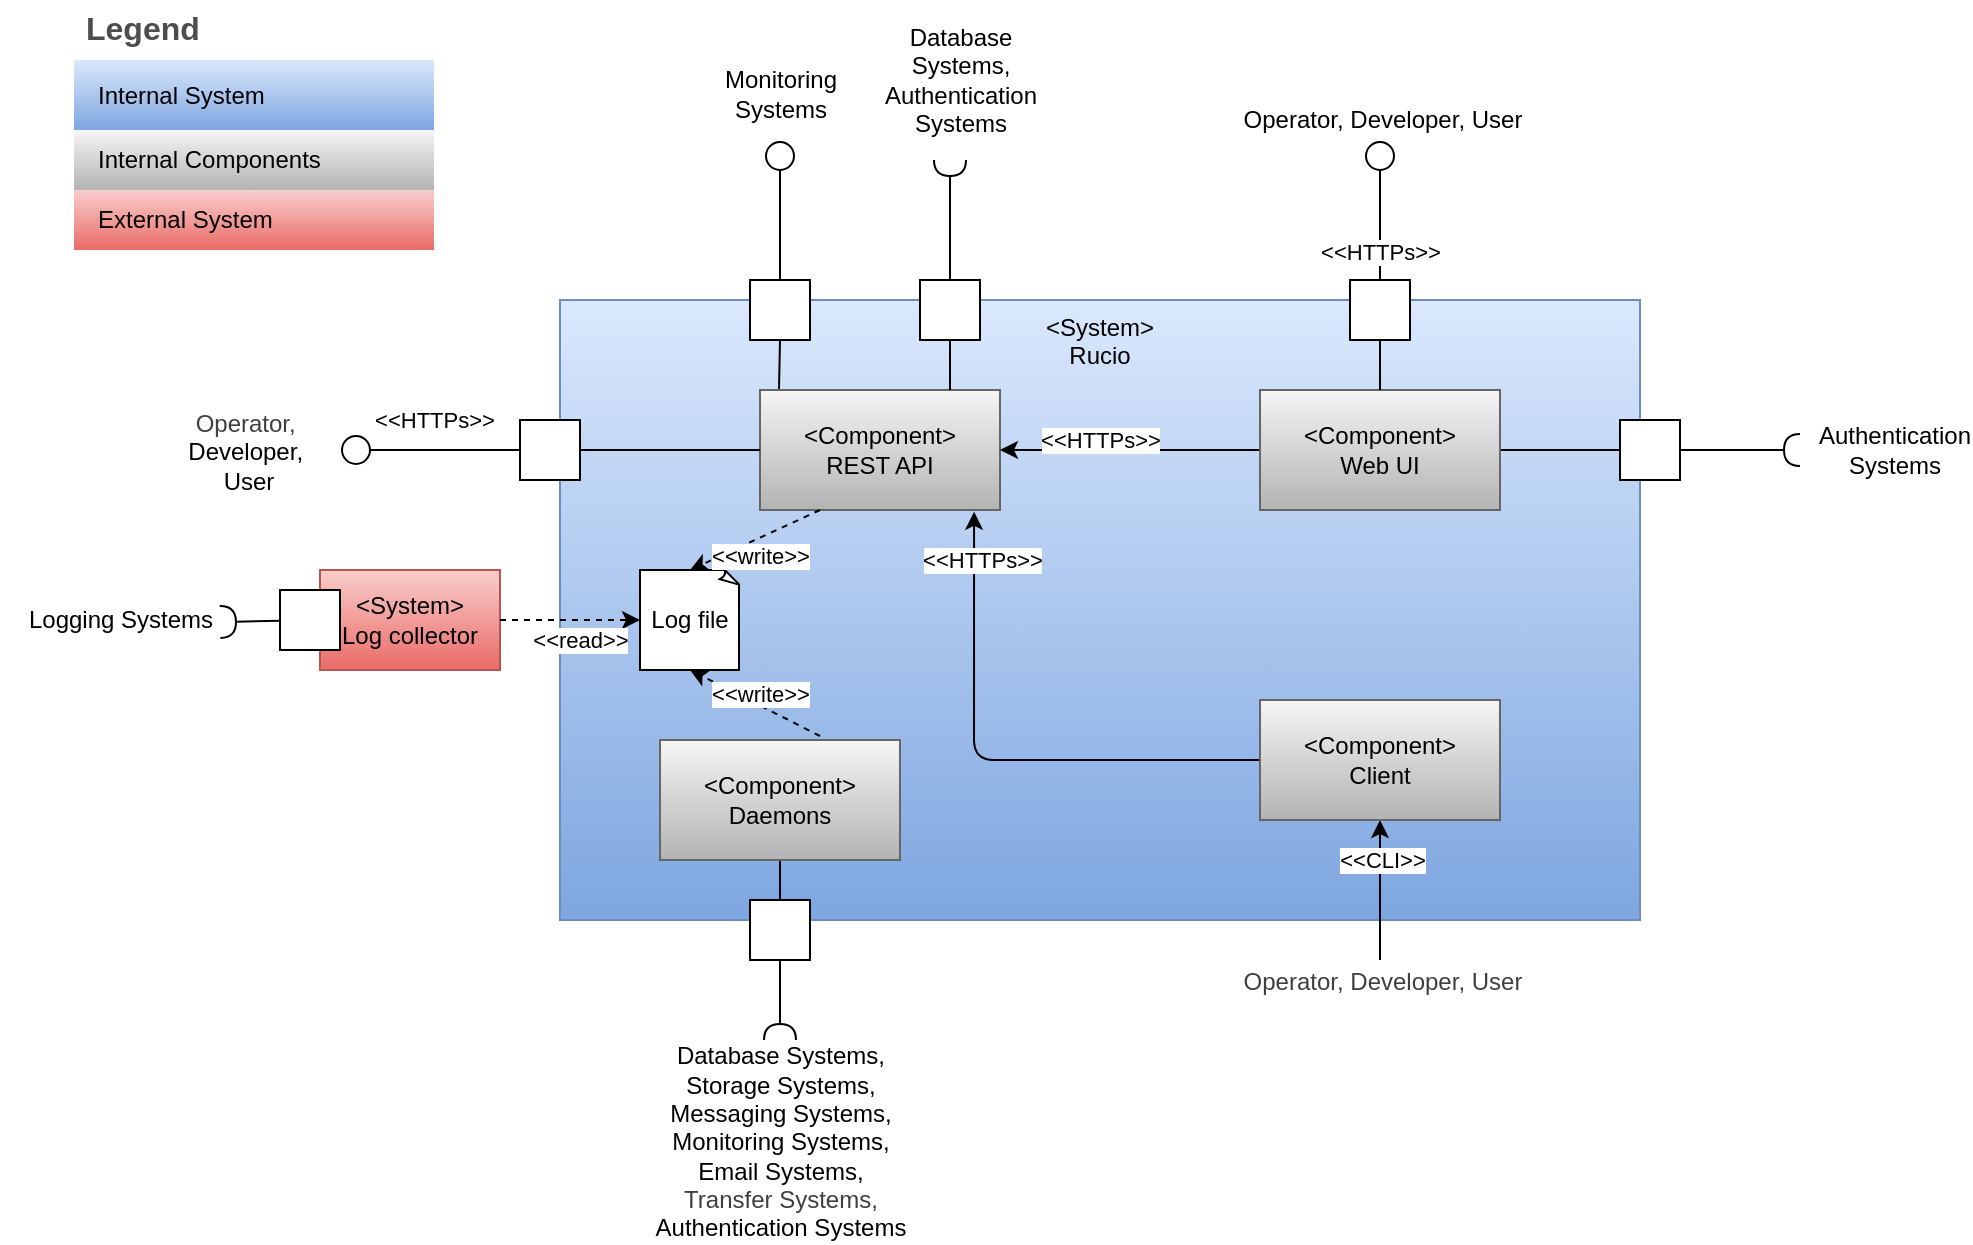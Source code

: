 <mxfile>
    <diagram name="Page-1" id="HeY2LeON4eZHRDTgvdxS">
        <mxGraphModel dx="1593" dy="1629" grid="1" gridSize="10" guides="1" tooltips="1" connect="1" arrows="1" fold="1" page="1" pageScale="1" pageWidth="827" pageHeight="1169" background="#ffffff" math="0" shadow="0">
            <root>
                <mxCell id="0"/>
                <mxCell id="1" parent="0"/>
                <mxCell id="5" value="&amp;lt;System&amp;gt;&lt;br&gt;Rucio" style="rounded=0;whiteSpace=wrap;html=1;fillColor=#dae8fc;gradientColor=#7ea6e0;strokeColor=#6c8ebf;verticalAlign=top;" parent="1" vertex="1">
                    <mxGeometry x="-170" y="-100" width="540" height="310" as="geometry"/>
                </mxCell>
                <mxCell id="6" value="Legend" style="shape=table;startSize=30;container=1;collapsible=0;childLayout=tableLayout;fontSize=16;align=left;verticalAlign=top;fillColor=none;strokeColor=none;fontColor=#4D4D4D;fontStyle=1;spacingLeft=6;spacing=0;resizable=0;" parent="1" vertex="1">
                    <mxGeometry x="-413" y="-250" width="180" height="125" as="geometry"/>
                </mxCell>
                <mxCell id="7" value="" style="shape=tableRow;horizontal=0;startSize=0;swimlaneHead=0;swimlaneBody=0;strokeColor=inherit;top=0;left=0;bottom=0;right=0;collapsible=0;dropTarget=0;fillColor=none;points=[[0,0.5],[1,0.5]];portConstraint=eastwest;fontSize=12;" parent="6" vertex="1">
                    <mxGeometry y="30" width="180" height="35" as="geometry"/>
                </mxCell>
                <mxCell id="8" value="&lt;span style=&quot;color: rgb(0, 0, 0);&quot;&gt;Internal System&lt;/span&gt;" style="shape=partialRectangle;html=1;whiteSpace=wrap;connectable=0;strokeColor=#6c8ebf;overflow=hidden;fillColor=#dae8fc;top=0;left=0;bottom=0;right=0;pointerEvents=1;fontSize=12;align=left;gradientColor=#7ea6e0;spacingLeft=10;spacingRight=4;" parent="7" vertex="1">
                    <mxGeometry width="180" height="35" as="geometry">
                        <mxRectangle width="180" height="35" as="alternateBounds"/>
                    </mxGeometry>
                </mxCell>
                <mxCell id="9" value="" style="shape=tableRow;horizontal=0;startSize=0;swimlaneHead=0;swimlaneBody=0;strokeColor=#6c8ebf;top=0;left=0;bottom=0;right=0;collapsible=0;dropTarget=0;fillColor=#dae8fc;points=[[0,0.5],[1,0.5]];portConstraint=eastwest;fontSize=12;gradientColor=#7ea6e0;" parent="6" vertex="1">
                    <mxGeometry y="65" width="180" height="30" as="geometry"/>
                </mxCell>
                <mxCell id="10" value="&lt;span style=&quot;color: rgb(0, 0, 0);&quot;&gt;Internal Components&lt;/span&gt;" style="shape=partialRectangle;html=1;whiteSpace=wrap;connectable=0;strokeColor=#666666;overflow=hidden;fillColor=#f5f5f5;top=0;left=0;bottom=0;right=0;pointerEvents=1;fontSize=12;align=left;gradientColor=#b3b3b3;spacingLeft=10;spacingRight=4;" parent="9" vertex="1">
                    <mxGeometry width="180" height="30" as="geometry">
                        <mxRectangle width="180" height="30" as="alternateBounds"/>
                    </mxGeometry>
                </mxCell>
                <mxCell id="70" value="" style="shape=tableRow;horizontal=0;startSize=0;swimlaneHead=0;swimlaneBody=0;strokeColor=#b85450;top=0;left=0;bottom=0;right=0;collapsible=0;dropTarget=0;fillColor=#f8cecc;points=[[0,0.5],[1,0.5]];portConstraint=eastwest;fontSize=12;gradientColor=#ea6b66;" parent="6" vertex="1">
                    <mxGeometry y="95" width="180" height="30" as="geometry"/>
                </mxCell>
                <mxCell id="71" value="&lt;span style=&quot;color: rgb(0, 0, 0);&quot;&gt;External System&lt;/span&gt;" style="shape=partialRectangle;html=1;whiteSpace=wrap;connectable=0;strokeColor=#b85450;overflow=hidden;fillColor=#f8cecc;top=0;left=0;bottom=0;right=0;pointerEvents=1;fontSize=12;align=left;gradientColor=#ea6b66;spacingLeft=10;spacingRight=4;" parent="70" vertex="1">
                    <mxGeometry width="180" height="30" as="geometry">
                        <mxRectangle width="180" height="30" as="alternateBounds"/>
                    </mxGeometry>
                </mxCell>
                <mxCell id="77" style="edgeStyle=none;html=1;entryX=1;entryY=0.5;entryDx=0;entryDy=0;endArrow=none;endFill=0;exitX=0.079;exitY=0.017;exitDx=0;exitDy=0;exitPerimeter=0;" edge="1" parent="1" source="11" target="74">
                    <mxGeometry relative="1" as="geometry">
                        <mxPoint x="-45" y="-55" as="sourcePoint"/>
                    </mxGeometry>
                </mxCell>
                <mxCell id="11" value="&amp;lt;Component&amp;gt;&lt;br&gt;REST API" style="rounded=0;whiteSpace=wrap;html=1;fillColor=#f5f5f5;gradientColor=#b3b3b3;strokeColor=#666666;" parent="1" vertex="1">
                    <mxGeometry x="-70" y="-55" width="120" height="60" as="geometry"/>
                </mxCell>
                <mxCell id="12" value="&amp;lt;&amp;lt;HTTPs&amp;gt;&amp;gt;" style="edgeStyle=orthogonalEdgeStyle;rounded=0;orthogonalLoop=1;jettySize=auto;html=1;entryX=1;entryY=0.5;entryDx=0;entryDy=0;" parent="1" source="13" target="11" edge="1">
                    <mxGeometry x="0.231" y="-5" relative="1" as="geometry">
                        <mxPoint as="offset"/>
                    </mxGeometry>
                </mxCell>
                <mxCell id="46" style="edgeStyle=none;html=1;entryX=0.5;entryY=1;entryDx=0;entryDy=0;endArrow=none;endFill=0;" parent="1" source="13" target="45" edge="1">
                    <mxGeometry relative="1" as="geometry"/>
                </mxCell>
                <mxCell id="13" value="&lt;span style=&quot;color: rgb(0, 0, 0);&quot;&gt;&amp;lt;Component&amp;gt;&lt;/span&gt;&lt;br&gt;Web UI" style="rounded=0;whiteSpace=wrap;html=1;fillColor=#f5f5f5;gradientColor=#b3b3b3;strokeColor=#666666;" parent="1" vertex="1">
                    <mxGeometry x="180" y="-55" width="120" height="60" as="geometry"/>
                </mxCell>
                <mxCell id="14" style="edgeStyle=orthogonalEdgeStyle;rounded=0;orthogonalLoop=1;jettySize=auto;html=1;endArrow=none;endFill=0;startArrow=classic;startFill=1;" parent="1" source="16" edge="1">
                    <mxGeometry relative="1" as="geometry">
                        <mxPoint x="240" y="230" as="targetPoint"/>
                    </mxGeometry>
                </mxCell>
                <mxCell id="15" value="&amp;lt;&amp;lt;CLI&amp;gt;&amp;gt;" style="edgeLabel;html=1;align=center;verticalAlign=middle;resizable=0;points=[];" parent="14" vertex="1" connectable="0">
                    <mxGeometry x="0.065" relative="1" as="geometry">
                        <mxPoint y="-17" as="offset"/>
                    </mxGeometry>
                </mxCell>
                <mxCell id="32" value="&lt;span style=&quot;color: rgb(63, 63, 63); font-size: 12px;&quot;&gt;Operator, Developer, User&lt;/span&gt;" style="edgeLabel;html=1;align=center;verticalAlign=middle;resizable=0;points=[];" parent="14" vertex="1" connectable="0">
                    <mxGeometry x="0.311" relative="1" as="geometry">
                        <mxPoint y="35" as="offset"/>
                    </mxGeometry>
                </mxCell>
                <mxCell id="35" style="edgeStyle=orthogonalEdgeStyle;html=1;entryX=0.892;entryY=1.015;entryDx=0;entryDy=0;entryPerimeter=0;" parent="1" source="16" target="11" edge="1">
                    <mxGeometry relative="1" as="geometry">
                        <mxPoint x="28" y="4" as="targetPoint"/>
                        <Array as="points">
                            <mxPoint x="37" y="130"/>
                        </Array>
                    </mxGeometry>
                </mxCell>
                <mxCell id="36" value="&amp;lt;&amp;lt;HTTPs&amp;gt;&amp;gt;" style="edgeLabel;html=1;align=center;verticalAlign=middle;resizable=0;points=[];" parent="35" vertex="1" connectable="0">
                    <mxGeometry x="-0.328" y="2" relative="1" as="geometry">
                        <mxPoint x="-50" y="-102" as="offset"/>
                    </mxGeometry>
                </mxCell>
                <mxCell id="16" value="&lt;span style=&quot;color: rgb(0, 0, 0);&quot;&gt;&amp;lt;Component&amp;gt;&lt;/span&gt;&lt;br&gt;Client" style="rounded=0;whiteSpace=wrap;html=1;fillColor=#f5f5f5;gradientColor=#b3b3b3;strokeColor=#666666;" parent="1" vertex="1">
                    <mxGeometry x="180" y="100" width="120" height="60" as="geometry"/>
                </mxCell>
                <mxCell id="17" style="edgeStyle=orthogonalEdgeStyle;rounded=0;orthogonalLoop=1;jettySize=auto;html=1;endArrow=halfCircle;endFill=0;" parent="1" source="20" edge="1">
                    <mxGeometry relative="1" as="geometry">
                        <mxPoint x="25" y="-170" as="targetPoint"/>
                        <Array as="points">
                            <mxPoint x="25" y="-150"/>
                            <mxPoint x="25" y="-150"/>
                        </Array>
                    </mxGeometry>
                </mxCell>
                <mxCell id="41" value="&lt;font style=&quot;font-size: 12px;&quot;&gt;Database &lt;br&gt;Systems,&lt;/font&gt;&lt;div&gt;&lt;font style=&quot;font-size: 12px;&quot; color=&quot;#000000&quot;&gt;Authentication &lt;br&gt;Systems&lt;/font&gt;&lt;/div&gt;" style="edgeLabel;html=1;align=center;verticalAlign=middle;resizable=0;points=[];" parent="17" vertex="1" connectable="0">
                    <mxGeometry x="0.186" y="-1" relative="1" as="geometry">
                        <mxPoint x="4" y="-65" as="offset"/>
                    </mxGeometry>
                </mxCell>
                <mxCell id="19" style="edgeStyle=orthogonalEdgeStyle;rounded=0;orthogonalLoop=1;jettySize=auto;html=1;endArrow=none;endFill=0;" parent="1" source="20" edge="1">
                    <mxGeometry relative="1" as="geometry">
                        <mxPoint x="25" y="-55" as="targetPoint"/>
                    </mxGeometry>
                </mxCell>
                <mxCell id="20" value="" style="fontStyle=0;labelPosition=right;verticalLabelPosition=middle;align=left;verticalAlign=middle;spacingLeft=2;direction=south;" parent="1" vertex="1">
                    <mxGeometry x="10" y="-110" width="30" height="30" as="geometry"/>
                </mxCell>
                <mxCell id="21" style="edgeStyle=orthogonalEdgeStyle;rounded=0;orthogonalLoop=1;jettySize=auto;html=1;endArrow=circle;endFill=0;" parent="1" source="25" edge="1">
                    <mxGeometry relative="1" as="geometry">
                        <mxPoint x="240" y="-180" as="targetPoint"/>
                    </mxGeometry>
                </mxCell>
                <mxCell id="22" value="&lt;span style=&quot;font-size: 12px;&quot;&gt;Operator, Developer, User&lt;/span&gt;" style="edgeLabel;html=1;align=center;verticalAlign=middle;resizable=0;points=[];" parent="21" vertex="1" connectable="0">
                    <mxGeometry x="0.106" y="-1" relative="1" as="geometry">
                        <mxPoint x="-1" y="-42" as="offset"/>
                    </mxGeometry>
                </mxCell>
                <mxCell id="23" style="edgeStyle=orthogonalEdgeStyle;rounded=0;orthogonalLoop=1;jettySize=auto;html=1;endArrow=none;endFill=0;" parent="1" source="25" target="13" edge="1">
                    <mxGeometry relative="1" as="geometry"/>
                </mxCell>
                <mxCell id="24" value="&amp;lt;&amp;lt;HTTPs&amp;gt;&amp;gt;" style="edgeLabel;html=1;align=center;verticalAlign=middle;resizable=0;points=[];" parent="23" vertex="1" connectable="0">
                    <mxGeometry x="0.033" y="1" relative="1" as="geometry">
                        <mxPoint x="1" y="-56" as="offset"/>
                    </mxGeometry>
                </mxCell>
                <mxCell id="25" value="" style="fontStyle=0;labelPosition=right;verticalLabelPosition=middle;align=left;verticalAlign=middle;spacingLeft=2;direction=south;" parent="1" vertex="1">
                    <mxGeometry x="225" y="-110" width="30" height="30" as="geometry"/>
                </mxCell>
                <mxCell id="26" style="edgeStyle=orthogonalEdgeStyle;rounded=0;orthogonalLoop=1;jettySize=auto;html=1;entryX=0;entryY=0.5;entryDx=0;entryDy=0;endArrow=none;endFill=0;" parent="1" source="29" target="11" edge="1">
                    <mxGeometry relative="1" as="geometry"/>
                </mxCell>
                <mxCell id="27" value="&amp;lt;&amp;lt;HTTPs&amp;gt;&amp;gt;" style="edgeLabel;html=1;align=center;verticalAlign=middle;resizable=0;points=[];" parent="26" vertex="1" connectable="0">
                    <mxGeometry x="-0.067" y="-1" relative="1" as="geometry">
                        <mxPoint x="-115" y="-16" as="offset"/>
                    </mxGeometry>
                </mxCell>
                <mxCell id="28" style="edgeStyle=orthogonalEdgeStyle;rounded=0;orthogonalLoop=1;jettySize=auto;html=1;endArrow=circle;endFill=0;exitX=0.5;exitY=1;exitDx=0;exitDy=0;" parent="1" source="29" edge="1">
                    <mxGeometry relative="1" as="geometry">
                        <mxPoint x="-280" y="-25" as="targetPoint"/>
                        <mxPoint x="-230" y="-25.5" as="sourcePoint"/>
                    </mxGeometry>
                </mxCell>
                <mxCell id="33" value="&lt;span style=&quot;color: rgb(63, 63, 63); font-size: 12px;&quot;&gt;Operator,&amp;nbsp;&lt;/span&gt;&lt;div&gt;&lt;span style=&quot;font-size: 12px; background-color: light-dark(#ffffff, var(--ge-dark-color, #121212));&quot;&gt;Developer,&amp;nbsp;&lt;/span&gt;&lt;/div&gt;&lt;div&gt;&lt;span style=&quot;font-size: 12px; background-color: light-dark(#ffffff, var(--ge-dark-color, #121212));&quot;&gt;User&lt;/span&gt;&lt;/div&gt;" style="edgeLabel;html=1;align=center;verticalAlign=middle;resizable=0;points=[];" parent="28" vertex="1" connectable="0">
                    <mxGeometry x="0.361" y="3" relative="1" as="geometry">
                        <mxPoint x="-75" y="-3" as="offset"/>
                    </mxGeometry>
                </mxCell>
                <mxCell id="29" value="" style="fontStyle=0;labelPosition=right;verticalLabelPosition=middle;align=left;verticalAlign=middle;spacingLeft=2;direction=south;" parent="1" vertex="1">
                    <mxGeometry x="-190" y="-40" width="30" height="30" as="geometry"/>
                </mxCell>
                <mxCell id="82" style="edgeStyle=none;html=1;entryX=0;entryY=0.5;entryDx=0;entryDy=0;endArrow=none;endFill=0;" edge="1" parent="1" source="34" target="37">
                    <mxGeometry relative="1" as="geometry"/>
                </mxCell>
                <mxCell id="34" value="&lt;span style=&quot;color: rgb(0, 0, 0);&quot;&gt;&amp;lt;Component&amp;gt;&lt;/span&gt;&lt;br&gt;Daemons" style="rounded=0;whiteSpace=wrap;html=1;fillColor=#f5f5f5;gradientColor=#b3b3b3;strokeColor=#666666;" parent="1" vertex="1">
                    <mxGeometry x="-120" y="120" width="120" height="60" as="geometry"/>
                </mxCell>
                <mxCell id="39" style="edgeStyle=none;html=1;endArrow=halfCircle;endFill=0;" parent="1" source="37" edge="1">
                    <mxGeometry relative="1" as="geometry">
                        <mxPoint x="-60" y="270" as="targetPoint"/>
                    </mxGeometry>
                </mxCell>
                <mxCell id="40" value="&lt;font style=&quot;font-size: 12px;&quot;&gt;&lt;span style=&quot;color: rgb(0, 0, 0);&quot;&gt;Database Systems,&lt;/span&gt;&lt;br&gt;Storage Systems,&lt;/font&gt;&lt;div&gt;&lt;font style=&quot;font-size: 12px;&quot;&gt;Messaging Systems,&lt;br&gt;Monitoring Systems,&lt;/font&gt;&lt;/div&gt;&lt;div&gt;&lt;font style=&quot;font-size: 12px;&quot;&gt;Email Systems,&lt;/font&gt;&lt;/div&gt;&lt;div&gt;&lt;span style=&quot;color: rgb(63, 63, 63);&quot;&gt;&lt;font style=&quot;font-size: 12px;&quot;&gt;Transfer Systems,&lt;br&gt;&lt;/font&gt;&lt;/span&gt;&lt;/div&gt;&lt;div&gt;&lt;span style=&quot;color: rgb(0, 0, 0);&quot;&gt;&lt;font style=&quot;font-size: 12px;&quot;&gt;Authentication Systems&lt;br&gt;&lt;/font&gt;&lt;/span&gt;&lt;/div&gt;" style="edgeLabel;html=1;align=center;verticalAlign=middle;resizable=0;points=[];" parent="39" vertex="1" connectable="0">
                    <mxGeometry x="0.127" y="-4" relative="1" as="geometry">
                        <mxPoint x="4" y="68" as="offset"/>
                    </mxGeometry>
                </mxCell>
                <mxCell id="37" value="" style="fontStyle=0;labelPosition=right;verticalLabelPosition=middle;align=left;verticalAlign=middle;spacingLeft=2;direction=south;" parent="1" vertex="1">
                    <mxGeometry x="-75" y="200" width="30" height="30" as="geometry"/>
                </mxCell>
                <mxCell id="47" style="edgeStyle=none;html=1;endArrow=halfCircle;endFill=0;" parent="1" source="45" edge="1">
                    <mxGeometry relative="1" as="geometry">
                        <mxPoint x="450" y="-25" as="targetPoint"/>
                    </mxGeometry>
                </mxCell>
                <mxCell id="48" value="&lt;font style=&quot;font-size: 12px;&quot;&gt;Authentication &lt;br&gt;Systems&lt;/font&gt;" style="edgeLabel;html=1;align=center;verticalAlign=middle;resizable=0;points=[];" parent="47" vertex="1" connectable="0">
                    <mxGeometry x="0.271" y="1" relative="1" as="geometry">
                        <mxPoint x="69" y="1" as="offset"/>
                    </mxGeometry>
                </mxCell>
                <mxCell id="45" value="" style="fontStyle=0;labelPosition=right;verticalLabelPosition=middle;align=left;verticalAlign=middle;spacingLeft=2;direction=south;" parent="1" vertex="1">
                    <mxGeometry x="360" y="-40" width="30" height="30" as="geometry"/>
                </mxCell>
                <mxCell id="55" value="&amp;lt;System&amp;gt;&lt;br&gt;Log collector" style="rounded=0;whiteSpace=wrap;html=1;fillColor=#f8cecc;gradientColor=#ea6b66;strokeColor=#b85450;" parent="1" vertex="1">
                    <mxGeometry x="-290" y="35" width="90" height="50" as="geometry"/>
                </mxCell>
                <mxCell id="56" value="Log file" style="whiteSpace=wrap;html=1;shape=mxgraph.basic.document" parent="1" vertex="1">
                    <mxGeometry x="-130" y="35" width="50" height="50" as="geometry"/>
                </mxCell>
                <mxCell id="57" style="edgeStyle=none;html=1;entryX=0.5;entryY=0;entryDx=0;entryDy=0;entryPerimeter=0;dashed=1;exitX=0.25;exitY=1;exitDx=0;exitDy=0;" parent="1" source="11" target="56" edge="1">
                    <mxGeometry relative="1" as="geometry"/>
                </mxCell>
                <mxCell id="59" value="&amp;lt;&amp;lt;write&amp;gt;&amp;gt;" style="edgeLabel;html=1;align=center;verticalAlign=middle;resizable=0;points=[];" parent="57" vertex="1" connectable="0">
                    <mxGeometry x="-0.467" relative="1" as="geometry">
                        <mxPoint x="-13" y="15" as="offset"/>
                    </mxGeometry>
                </mxCell>
                <mxCell id="58" style="edgeStyle=none;html=1;entryX=0.5;entryY=1;entryDx=0;entryDy=0;entryPerimeter=0;dashed=1;" parent="1" target="56" edge="1">
                    <mxGeometry relative="1" as="geometry">
                        <mxPoint x="-40" y="118" as="sourcePoint"/>
                    </mxGeometry>
                </mxCell>
                <mxCell id="64" value="&amp;lt;&amp;lt;write&amp;gt;&amp;gt;" style="edgeLabel;html=1;align=center;verticalAlign=middle;resizable=0;points=[];" parent="58" vertex="1" connectable="0">
                    <mxGeometry x="-0.333" y="4" relative="1" as="geometry">
                        <mxPoint x="-7" y="-14" as="offset"/>
                    </mxGeometry>
                </mxCell>
                <mxCell id="62" style="edgeStyle=none;html=1;entryX=0;entryY=0.5;entryDx=0;entryDy=0;entryPerimeter=0;dashed=1;" parent="1" source="55" target="56" edge="1">
                    <mxGeometry relative="1" as="geometry"/>
                </mxCell>
                <mxCell id="63" value="&amp;lt;&amp;lt;read&amp;gt;&amp;gt;" style="edgeLabel;html=1;align=center;verticalAlign=middle;resizable=0;points=[];" parent="62" vertex="1" connectable="0">
                    <mxGeometry x="0.117" y="3" relative="1" as="geometry">
                        <mxPoint x="1" y="13" as="offset"/>
                    </mxGeometry>
                </mxCell>
                <mxCell id="68" style="edgeStyle=none;html=1;endArrow=halfCircle;endFill=0;" parent="1" source="65" edge="1">
                    <mxGeometry relative="1" as="geometry">
                        <mxPoint x="-340" y="61" as="targetPoint"/>
                    </mxGeometry>
                </mxCell>
                <mxCell id="65" value="" style="fontStyle=0;labelPosition=right;verticalLabelPosition=middle;align=left;verticalAlign=middle;spacingLeft=2;direction=south;" parent="1" vertex="1">
                    <mxGeometry x="-310" y="45" width="30" height="30" as="geometry"/>
                </mxCell>
                <mxCell id="73" value="Logging Systems" style="text;html=1;align=center;verticalAlign=middle;resizable=0;points=[];autosize=1;strokeColor=none;fillColor=none;" parent="1" vertex="1">
                    <mxGeometry x="-450" y="45" width="120" height="30" as="geometry"/>
                </mxCell>
                <mxCell id="76" style="edgeStyle=none;html=1;endArrow=circle;endFill=0;" edge="1" parent="1" source="74">
                    <mxGeometry relative="1" as="geometry">
                        <mxPoint x="-60" y="-180" as="targetPoint"/>
                    </mxGeometry>
                </mxCell>
                <mxCell id="78" value="&lt;font style=&quot;font-size: 12px;&quot;&gt;Monitoring &lt;br&gt;Systems&lt;/font&gt;" style="edgeLabel;html=1;align=center;verticalAlign=middle;resizable=0;points=[];" vertex="1" connectable="0" parent="76">
                    <mxGeometry x="0.695" y="1" relative="1" as="geometry">
                        <mxPoint x="1" y="-34" as="offset"/>
                    </mxGeometry>
                </mxCell>
                <mxCell id="74" value="" style="fontStyle=0;labelPosition=right;verticalLabelPosition=middle;align=left;verticalAlign=middle;spacingLeft=2;direction=south;" vertex="1" parent="1">
                    <mxGeometry x="-75" y="-110" width="30" height="30" as="geometry"/>
                </mxCell>
            </root>
        </mxGraphModel>
    </diagram>
</mxfile>